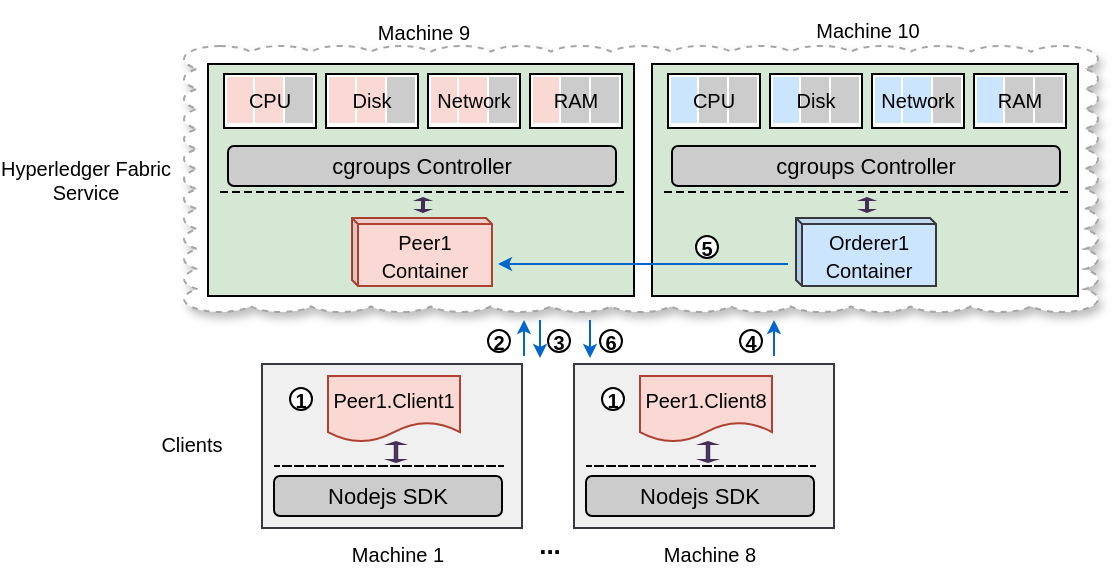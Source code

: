 <mxfile version="20.2.3" type="device"><diagram id="aW8BC6xyf7XYzy20FpQa" name="Page-1"><mxGraphModel dx="846" dy="538" grid="1" gridSize="10" guides="1" tooltips="1" connect="1" arrows="1" fold="1" page="1" pageScale="1" pageWidth="827" pageHeight="1169" math="0" shadow="0"><root><mxCell id="0"/><mxCell id="1" parent="0"/><mxCell id="XK2W6UIJSNf5Aq3qvfiF-6" value="" style="whiteSpace=wrap;html=1;shape=mxgraph.basic.cloud_rect;gradientColor=none;strokeColor=#A6A6A6;shadow=1;strokeWidth=1;perimeterSpacing=0;sketch=0;dashed=1;" parent="1" vertex="1"><mxGeometry x="267" y="328" width="457" height="133" as="geometry"/></mxCell><mxCell id="_izc5aic09UUB3uyZORW-22" value="&lt;font style=&quot;font-size: 10px;&quot;&gt;Machine 10&lt;/font&gt;" style="text;html=1;strokeColor=none;fillColor=none;align=center;verticalAlign=middle;whiteSpace=wrap;rounded=0;fontSize=10;" parent="1" vertex="1"><mxGeometry x="579" y="305" width="60" height="30" as="geometry"/></mxCell><mxCell id="_izc5aic09UUB3uyZORW-28" value="" style="rounded=0;whiteSpace=wrap;html=1;fillColor=#D5E8D4;" parent="1" vertex="1"><mxGeometry x="279" y="337" width="213" height="116" as="geometry"/></mxCell><mxCell id="_izc5aic09UUB3uyZORW-29" value="cgroups Controller" style="rounded=1;whiteSpace=wrap;html=1;fillColor=#CCCCCC;strokeColor=#000000;fontSize=11;" parent="1" vertex="1"><mxGeometry x="289" y="378" width="194" height="20" as="geometry"/></mxCell><mxCell id="_izc5aic09UUB3uyZORW-30" value="" style="endArrow=none;dashed=1;html=1;rounded=0;fontColor=#000000;shape=link;sketch=0;width=0;endSize=29;" parent="1" edge="1"><mxGeometry width="50" height="50" relative="1" as="geometry"><mxPoint x="487" y="401" as="sourcePoint"/><mxPoint x="285" y="401" as="targetPoint"/></mxGeometry></mxCell><mxCell id="_izc5aic09UUB3uyZORW-31" value="" style="html=1;shadow=0;dashed=0;align=center;verticalAlign=middle;shape=mxgraph.arrows2.twoWayArrow;dy=0.8;dx=1.0;fontColor=#ffffff;strokeColor=#432D57;fillColor=#76608a;direction=south;" parent="1" vertex="1"><mxGeometry x="384" y="404" width="5" height="7" as="geometry"/></mxCell><mxCell id="_izc5aic09UUB3uyZORW-32" value="" style="rounded=0;whiteSpace=wrap;html=1;shadow=0;labelBackgroundColor=none;fontSize=10;fontColor=#000000;strokeColor=#000000;fillColor=#FFFFFF;" parent="1" vertex="1"><mxGeometry x="287" y="342" width="46" height="27" as="geometry"/></mxCell><mxCell id="_izc5aic09UUB3uyZORW-33" value="" style="rounded=0;whiteSpace=wrap;html=1;shadow=0;fontSize=10;strokeColor=#FFFFFF;fillColor=#fad9d5;imageWidth=21;imageHeight=21;absoluteArcSize=1;" parent="1" vertex="1"><mxGeometry x="288" y="343" width="15" height="24" as="geometry"/></mxCell><mxCell id="_izc5aic09UUB3uyZORW-34" value="" style="rounded=0;whiteSpace=wrap;html=1;shadow=0;fontSize=10;strokeColor=#FFFFFF;fillColor=#fad9d5;imageWidth=21;imageHeight=21;absoluteArcSize=1;" parent="1" vertex="1"><mxGeometry x="302" y="343" width="15" height="24" as="geometry"/></mxCell><mxCell id="_izc5aic09UUB3uyZORW-35" value="" style="rounded=0;whiteSpace=wrap;html=1;shadow=0;fontSize=10;fontColor=#000000;strokeColor=#FFFFFF;fillColor=#CCCCCC;imageWidth=21;imageHeight=21;absoluteArcSize=1;" parent="1" vertex="1"><mxGeometry x="317" y="343" width="15" height="24" as="geometry"/></mxCell><mxCell id="_izc5aic09UUB3uyZORW-36" value="CPU" style="text;html=1;strokeColor=none;fillColor=none;align=center;verticalAlign=middle;whiteSpace=wrap;rounded=0;fontSize=10;" parent="1" vertex="1"><mxGeometry x="283" y="343" width="54" height="24" as="geometry"/></mxCell><mxCell id="_izc5aic09UUB3uyZORW-37" value="" style="rounded=0;whiteSpace=wrap;html=1;shadow=0;labelBackgroundColor=none;fontSize=10;fontColor=#000000;strokeColor=#000000;fillColor=#FFFFFF;" parent="1" vertex="1"><mxGeometry x="338" y="342" width="46" height="27" as="geometry"/></mxCell><mxCell id="_izc5aic09UUB3uyZORW-38" value="" style="rounded=0;whiteSpace=wrap;html=1;shadow=0;fontSize=10;strokeColor=#FFFFFF;fillColor=#fad9d5;imageWidth=21;imageHeight=21;absoluteArcSize=1;" parent="1" vertex="1"><mxGeometry x="339" y="343" width="15" height="24" as="geometry"/></mxCell><mxCell id="_izc5aic09UUB3uyZORW-39" value="" style="rounded=0;whiteSpace=wrap;html=1;shadow=0;fontSize=10;strokeColor=#FFFFFF;fillColor=#fad9d5;imageWidth=21;imageHeight=21;absoluteArcSize=1;" parent="1" vertex="1"><mxGeometry x="353" y="343" width="15" height="24" as="geometry"/></mxCell><mxCell id="_izc5aic09UUB3uyZORW-40" value="" style="rounded=0;whiteSpace=wrap;html=1;shadow=0;fontSize=10;fontColor=#000000;strokeColor=#FFFFFF;fillColor=#CCCCCC;imageWidth=21;imageHeight=21;absoluteArcSize=1;" parent="1" vertex="1"><mxGeometry x="368" y="343" width="15" height="24" as="geometry"/></mxCell><mxCell id="_izc5aic09UUB3uyZORW-41" value="Disk" style="text;html=1;strokeColor=none;fillColor=none;align=center;verticalAlign=middle;whiteSpace=wrap;rounded=0;fontSize=10;" parent="1" vertex="1"><mxGeometry x="334" y="343" width="54" height="24" as="geometry"/></mxCell><mxCell id="_izc5aic09UUB3uyZORW-42" value="" style="rounded=0;whiteSpace=wrap;html=1;shadow=0;labelBackgroundColor=none;fontSize=10;fontColor=#000000;strokeColor=#000000;fillColor=#FFFFFF;" parent="1" vertex="1"><mxGeometry x="389" y="342" width="46" height="27" as="geometry"/></mxCell><mxCell id="_izc5aic09UUB3uyZORW-43" value="" style="rounded=0;whiteSpace=wrap;html=1;shadow=0;fontSize=10;strokeColor=#FFFFFF;fillColor=#fad9d5;imageWidth=21;imageHeight=21;absoluteArcSize=1;" parent="1" vertex="1"><mxGeometry x="390" y="343" width="15" height="24" as="geometry"/></mxCell><mxCell id="_izc5aic09UUB3uyZORW-44" value="" style="rounded=0;whiteSpace=wrap;html=1;shadow=0;fontSize=10;strokeColor=#FFFFFF;fillColor=#fad9d5;imageWidth=21;imageHeight=21;absoluteArcSize=1;" parent="1" vertex="1"><mxGeometry x="404" y="343" width="15" height="24" as="geometry"/></mxCell><mxCell id="_izc5aic09UUB3uyZORW-45" value="" style="rounded=0;whiteSpace=wrap;html=1;shadow=0;fontSize=10;fontColor=#000000;strokeColor=#FFFFFF;fillColor=#CCCCCC;imageWidth=21;imageHeight=21;absoluteArcSize=1;" parent="1" vertex="1"><mxGeometry x="419" y="343" width="15" height="24" as="geometry"/></mxCell><mxCell id="_izc5aic09UUB3uyZORW-46" value="Network" style="text;html=1;strokeColor=none;fillColor=none;align=center;verticalAlign=middle;whiteSpace=wrap;rounded=0;fontSize=10;" parent="1" vertex="1"><mxGeometry x="385" y="343" width="54" height="24" as="geometry"/></mxCell><mxCell id="_izc5aic09UUB3uyZORW-47" value="&lt;font style=&quot;font-size: 10px;&quot;&gt;Peer1&lt;br style=&quot;&quot;&gt;Container&lt;/font&gt;" style="shape=cube;whiteSpace=wrap;html=1;boundedLbl=1;backgroundOutline=1;darkOpacity=0.05;darkOpacity2=0.1;shadow=0;size=3;fontSize=11;fillColor=#fad9d5;strokeColor=#ae4132;" parent="1" vertex="1"><mxGeometry x="351" y="414" width="70" height="34" as="geometry"/></mxCell><mxCell id="_izc5aic09UUB3uyZORW-48" value="&lt;font style=&quot;font-size: 10px;&quot;&gt;Machine 9&lt;/font&gt;" style="text;html=1;strokeColor=none;fillColor=none;align=center;verticalAlign=middle;whiteSpace=wrap;rounded=0;fontSize=10;" parent="1" vertex="1"><mxGeometry x="357" y="306" width="60" height="30" as="geometry"/></mxCell><mxCell id="_izc5aic09UUB3uyZORW-52" value="&lt;font style=&quot;font-size: 10px;&quot;&gt;Hyperledger&amp;nbsp;Fabric&lt;br&gt;Service&lt;br&gt;&lt;/font&gt;" style="text;html=1;strokeColor=none;fillColor=none;align=center;verticalAlign=middle;whiteSpace=wrap;rounded=0;fontSize=8;" parent="1" vertex="1"><mxGeometry x="188" y="380" width="60" height="30" as="geometry"/></mxCell><mxCell id="_izc5aic09UUB3uyZORW-53" value="" style="rounded=0;whiteSpace=wrap;html=1;fillColor=#F0F0F0;strokeColor=#36393d;" parent="1" vertex="1"><mxGeometry x="462" y="487" width="130" height="82" as="geometry"/></mxCell><mxCell id="_izc5aic09UUB3uyZORW-54" value="Nodejs SDK" style="rounded=1;whiteSpace=wrap;html=1;fontSize=11;fillColor=#CCCCCC;strokeColor=#000000;" parent="1" vertex="1"><mxGeometry x="468" y="543" width="114" height="20" as="geometry"/></mxCell><mxCell id="_izc5aic09UUB3uyZORW-55" value="" style="endArrow=none;dashed=1;html=1;rounded=0;fontColor=#000000;shape=link;sketch=0;width=0;" parent="1" edge="1"><mxGeometry width="50" height="50" relative="1" as="geometry"><mxPoint x="583" y="538.0" as="sourcePoint"/><mxPoint x="468.0" y="538.0" as="targetPoint"/></mxGeometry></mxCell><mxCell id="_izc5aic09UUB3uyZORW-56" value="" style="html=1;shadow=0;dashed=0;align=center;verticalAlign=middle;shape=mxgraph.arrows2.twoWayArrow;dy=0.8;dx=1.0;fontColor=#ffffff;strokeColor=#432D57;fillColor=#76608a;direction=south;" parent="1" vertex="1"><mxGeometry x="526" y="526" width="6" height="10" as="geometry"/></mxCell><mxCell id="_izc5aic09UUB3uyZORW-57" value="&lt;font style=&quot;font-size: 10px;&quot;&gt;Peer1.Client8&lt;/font&gt;" style="shape=document;whiteSpace=wrap;html=1;boundedLbl=1;fillColor=#fad9d5;strokeColor=#ae4132;" parent="1" vertex="1"><mxGeometry x="495" y="493" width="66" height="33" as="geometry"/></mxCell><mxCell id="_izc5aic09UUB3uyZORW-58" value="&lt;font style=&quot;font-size: 10px;&quot;&gt;Machine 8&lt;/font&gt;" style="text;html=1;strokeColor=none;fillColor=none;align=center;verticalAlign=middle;whiteSpace=wrap;rounded=0;fontSize=10;" parent="1" vertex="1"><mxGeometry x="500" y="567" width="60" height="30" as="geometry"/></mxCell><mxCell id="_izc5aic09UUB3uyZORW-59" value="1" style="ellipse;whiteSpace=wrap;html=1;aspect=fixed;fontSize=10;strokeColor=#000000;fillColor=#FFFFFF;fontStyle=1" parent="1" vertex="1"><mxGeometry x="476" y="499" width="11" height="11" as="geometry"/></mxCell><mxCell id="_izc5aic09UUB3uyZORW-60" value="" style="rounded=0;whiteSpace=wrap;html=1;fillColor=#F0F0F0;strokeColor=#36393d;" parent="1" vertex="1"><mxGeometry x="306" y="487" width="130" height="82" as="geometry"/></mxCell><mxCell id="_izc5aic09UUB3uyZORW-61" value="Nodejs SDK" style="rounded=1;whiteSpace=wrap;html=1;fontSize=11;fillColor=#CCCCCC;strokeColor=#000000;" parent="1" vertex="1"><mxGeometry x="312" y="543" width="114" height="20" as="geometry"/></mxCell><mxCell id="_izc5aic09UUB3uyZORW-62" value="" style="endArrow=none;dashed=1;html=1;rounded=0;fontColor=#000000;shape=link;sketch=0;width=0;" parent="1" edge="1"><mxGeometry width="50" height="50" relative="1" as="geometry"><mxPoint x="427.0" y="538.0" as="sourcePoint"/><mxPoint x="312.0" y="538.0" as="targetPoint"/></mxGeometry></mxCell><mxCell id="_izc5aic09UUB3uyZORW-63" value="" style="html=1;shadow=0;dashed=0;align=center;verticalAlign=middle;shape=mxgraph.arrows2.twoWayArrow;dy=0.8;dx=1.0;fontColor=#ffffff;strokeColor=#432D57;fillColor=#76608a;direction=south;" parent="1" vertex="1"><mxGeometry x="370" y="526" width="6" height="10" as="geometry"/></mxCell><mxCell id="_izc5aic09UUB3uyZORW-64" value="&lt;font style=&quot;font-size: 10px;&quot;&gt;Peer1.Client1&lt;/font&gt;" style="shape=document;whiteSpace=wrap;html=1;boundedLbl=1;fillColor=#fad9d5;strokeColor=#ae4132;" parent="1" vertex="1"><mxGeometry x="339" y="493" width="66" height="33" as="geometry"/></mxCell><mxCell id="_izc5aic09UUB3uyZORW-65" value="&lt;font style=&quot;font-size: 10px;&quot;&gt;Machine 1&lt;/font&gt;" style="text;html=1;strokeColor=none;fillColor=none;align=center;verticalAlign=middle;whiteSpace=wrap;rounded=0;fontSize=10;" parent="1" vertex="1"><mxGeometry x="344" y="567" width="60" height="30" as="geometry"/></mxCell><mxCell id="_izc5aic09UUB3uyZORW-66" value="1" style="ellipse;whiteSpace=wrap;html=1;aspect=fixed;fontSize=10;strokeColor=#000000;fillColor=#FFFFFF;fontStyle=1" parent="1" vertex="1"><mxGeometry x="320" y="499" width="11" height="11" as="geometry"/></mxCell><mxCell id="_izc5aic09UUB3uyZORW-67" value="&lt;b&gt;&lt;font style=&quot;font-size: 13px;&quot;&gt;...&lt;/font&gt;&lt;/b&gt;" style="text;html=1;strokeColor=none;fillColor=none;align=center;verticalAlign=middle;whiteSpace=wrap;rounded=0;fontSize=10;" parent="1" vertex="1"><mxGeometry x="420" y="562" width="60" height="30" as="geometry"/></mxCell><mxCell id="_izc5aic09UUB3uyZORW-68" value="&lt;span style=&quot;font-size: 10px;&quot;&gt;Clients&lt;/span&gt;" style="text;html=1;strokeColor=none;fillColor=none;align=center;verticalAlign=middle;whiteSpace=wrap;rounded=0;fontSize=8;" parent="1" vertex="1"><mxGeometry x="241" y="512" width="60" height="30" as="geometry"/></mxCell><mxCell id="_izc5aic09UUB3uyZORW-69" value="" style="endArrow=classic;html=1;rounded=0;fontSize=10;strokeColor=#0066CC;endSize=4;startSize=4;" parent="1" edge="1"><mxGeometry width="50" height="50" relative="1" as="geometry"><mxPoint x="562" y="483" as="sourcePoint"/><mxPoint x="562" y="465.0" as="targetPoint"/></mxGeometry></mxCell><mxCell id="_izc5aic09UUB3uyZORW-70" value="4" style="ellipse;whiteSpace=wrap;html=1;aspect=fixed;fontSize=10;strokeColor=#000000;fillColor=#FFFFFF;fontStyle=1" parent="1" vertex="1"><mxGeometry x="545" y="470" width="11" height="11" as="geometry"/></mxCell><mxCell id="_izc5aic09UUB3uyZORW-71" value="" style="endArrow=classic;html=1;rounded=0;fontSize=10;strokeColor=#0066CC;endSize=4;startSize=4;" parent="1" edge="1"><mxGeometry width="50" height="50" relative="1" as="geometry"><mxPoint x="437.0" y="483" as="sourcePoint"/><mxPoint x="437.0" y="465.0" as="targetPoint"/></mxGeometry></mxCell><mxCell id="_izc5aic09UUB3uyZORW-72" value="" style="endArrow=classic;html=1;rounded=0;fontSize=10;strokeColor=#0066CC;endSize=4;startSize=4;jumpSize=6;" parent="1" edge="1"><mxGeometry width="50" height="50" relative="1" as="geometry"><mxPoint x="445.0" y="465.0" as="sourcePoint"/><mxPoint x="445.0" y="484" as="targetPoint"/></mxGeometry></mxCell><mxCell id="_izc5aic09UUB3uyZORW-73" value="" style="endArrow=classic;html=1;rounded=0;fontSize=10;strokeColor=#0066CC;endSize=4;startSize=4;jumpSize=6;" parent="1" edge="1"><mxGeometry width="50" height="50" relative="1" as="geometry"><mxPoint x="470.0" y="465.0" as="sourcePoint"/><mxPoint x="470.0" y="484" as="targetPoint"/></mxGeometry></mxCell><mxCell id="_izc5aic09UUB3uyZORW-74" value="2" style="ellipse;whiteSpace=wrap;html=1;aspect=fixed;fontSize=10;strokeColor=#000000;fillColor=#FFFFFF;fontStyle=1" parent="1" vertex="1"><mxGeometry x="419" y="470" width="11" height="11" as="geometry"/></mxCell><mxCell id="_izc5aic09UUB3uyZORW-75" value="3" style="ellipse;whiteSpace=wrap;html=1;aspect=fixed;fontSize=10;strokeColor=#000000;fillColor=#FFFFFF;fontStyle=1" parent="1" vertex="1"><mxGeometry x="449" y="470" width="11" height="11" as="geometry"/></mxCell><mxCell id="_izc5aic09UUB3uyZORW-76" value="6" style="ellipse;whiteSpace=wrap;html=1;aspect=fixed;fontSize=10;strokeColor=#000000;fillColor=#FFFFFF;fontStyle=1" parent="1" vertex="1"><mxGeometry x="475" y="470" width="11" height="11" as="geometry"/></mxCell><mxCell id="ahnX-Xyx6NTxRVOsWMf1-1" value="" style="rounded=0;whiteSpace=wrap;html=1;shadow=0;labelBackgroundColor=none;fontSize=10;fontColor=#000000;strokeColor=#000000;fillColor=#FFFFFF;" vertex="1" parent="1"><mxGeometry x="440" y="342" width="46" height="27" as="geometry"/></mxCell><mxCell id="ahnX-Xyx6NTxRVOsWMf1-2" value="" style="rounded=0;whiteSpace=wrap;html=1;shadow=0;fontSize=10;strokeColor=#FFFFFF;fillColor=#fad9d5;imageWidth=21;imageHeight=21;absoluteArcSize=1;" vertex="1" parent="1"><mxGeometry x="441" y="343" width="15" height="24" as="geometry"/></mxCell><mxCell id="ahnX-Xyx6NTxRVOsWMf1-3" value="" style="rounded=0;whiteSpace=wrap;html=1;shadow=0;fontSize=10;strokeColor=#FFFFFF;fillColor=#CCCCCC;imageWidth=21;imageHeight=21;absoluteArcSize=1;" vertex="1" parent="1"><mxGeometry x="455" y="343" width="15" height="24" as="geometry"/></mxCell><mxCell id="ahnX-Xyx6NTxRVOsWMf1-4" value="" style="rounded=0;whiteSpace=wrap;html=1;shadow=0;fontSize=10;fontColor=#000000;strokeColor=#FFFFFF;fillColor=#CCCCCC;imageWidth=21;imageHeight=21;absoluteArcSize=1;" vertex="1" parent="1"><mxGeometry x="470" y="343" width="15" height="24" as="geometry"/></mxCell><mxCell id="ahnX-Xyx6NTxRVOsWMf1-5" value="RAM" style="text;html=1;strokeColor=none;fillColor=none;align=center;verticalAlign=middle;whiteSpace=wrap;rounded=0;fontSize=10;" vertex="1" parent="1"><mxGeometry x="436" y="343" width="54" height="24" as="geometry"/></mxCell><mxCell id="ahnX-Xyx6NTxRVOsWMf1-6" value="" style="rounded=0;whiteSpace=wrap;html=1;fillColor=#D5E8D4;" vertex="1" parent="1"><mxGeometry x="501" y="337" width="213" height="116" as="geometry"/></mxCell><mxCell id="ahnX-Xyx6NTxRVOsWMf1-7" value="cgroups Controller" style="rounded=1;whiteSpace=wrap;html=1;fillColor=#CCCCCC;strokeColor=#000000;fontSize=11;" vertex="1" parent="1"><mxGeometry x="511" y="378" width="194" height="20" as="geometry"/></mxCell><mxCell id="ahnX-Xyx6NTxRVOsWMf1-8" value="" style="endArrow=none;dashed=1;html=1;rounded=0;fontColor=#000000;shape=link;sketch=0;width=0;endSize=29;" edge="1" parent="1"><mxGeometry width="50" height="50" relative="1" as="geometry"><mxPoint x="709" y="401" as="sourcePoint"/><mxPoint x="507" y="401" as="targetPoint"/></mxGeometry></mxCell><mxCell id="ahnX-Xyx6NTxRVOsWMf1-9" value="" style="html=1;shadow=0;dashed=0;align=center;verticalAlign=middle;shape=mxgraph.arrows2.twoWayArrow;dy=0.8;dx=1.0;fontColor=#ffffff;strokeColor=#432D57;fillColor=#76608a;direction=south;" vertex="1" parent="1"><mxGeometry x="606" y="404" width="5" height="7" as="geometry"/></mxCell><mxCell id="ahnX-Xyx6NTxRVOsWMf1-10" value="" style="rounded=0;whiteSpace=wrap;html=1;shadow=0;labelBackgroundColor=none;fontSize=10;fontColor=#000000;strokeColor=#000000;fillColor=#FFFFFF;" vertex="1" parent="1"><mxGeometry x="509" y="342" width="46" height="27" as="geometry"/></mxCell><mxCell id="ahnX-Xyx6NTxRVOsWMf1-11" value="" style="rounded=0;whiteSpace=wrap;html=1;shadow=0;fontSize=10;strokeColor=#FFFFFF;fillColor=#CCE5FF;imageWidth=21;imageHeight=21;absoluteArcSize=1;" vertex="1" parent="1"><mxGeometry x="510" y="343" width="15" height="24" as="geometry"/></mxCell><mxCell id="ahnX-Xyx6NTxRVOsWMf1-12" value="" style="rounded=0;whiteSpace=wrap;html=1;shadow=0;fontSize=10;strokeColor=#FFFFFF;fillColor=#CCCCCC;imageWidth=21;imageHeight=21;absoluteArcSize=1;" vertex="1" parent="1"><mxGeometry x="524" y="343" width="15" height="24" as="geometry"/></mxCell><mxCell id="ahnX-Xyx6NTxRVOsWMf1-13" value="" style="rounded=0;whiteSpace=wrap;html=1;shadow=0;fontSize=10;fontColor=#000000;strokeColor=#FFFFFF;fillColor=#CCCCCC;imageWidth=21;imageHeight=21;absoluteArcSize=1;" vertex="1" parent="1"><mxGeometry x="539" y="343" width="15" height="24" as="geometry"/></mxCell><mxCell id="ahnX-Xyx6NTxRVOsWMf1-14" value="CPU" style="text;html=1;strokeColor=none;fillColor=none;align=center;verticalAlign=middle;whiteSpace=wrap;rounded=0;fontSize=10;" vertex="1" parent="1"><mxGeometry x="505" y="343" width="54" height="24" as="geometry"/></mxCell><mxCell id="ahnX-Xyx6NTxRVOsWMf1-15" value="" style="rounded=0;whiteSpace=wrap;html=1;shadow=0;labelBackgroundColor=none;fontSize=10;fontColor=#000000;strokeColor=#000000;fillColor=#FFFFFF;" vertex="1" parent="1"><mxGeometry x="560" y="342" width="46" height="27" as="geometry"/></mxCell><mxCell id="ahnX-Xyx6NTxRVOsWMf1-16" value="" style="rounded=0;whiteSpace=wrap;html=1;shadow=0;fontSize=10;strokeColor=#FFFFFF;fillColor=#CCE5FF;imageWidth=21;imageHeight=21;absoluteArcSize=1;" vertex="1" parent="1"><mxGeometry x="561" y="343" width="15" height="24" as="geometry"/></mxCell><mxCell id="ahnX-Xyx6NTxRVOsWMf1-17" value="" style="rounded=0;whiteSpace=wrap;html=1;shadow=0;fontSize=10;strokeColor=#FFFFFF;fillColor=#CCCCCC;imageWidth=21;imageHeight=21;absoluteArcSize=1;" vertex="1" parent="1"><mxGeometry x="575" y="343" width="15" height="24" as="geometry"/></mxCell><mxCell id="ahnX-Xyx6NTxRVOsWMf1-18" value="" style="rounded=0;whiteSpace=wrap;html=1;shadow=0;fontSize=10;fontColor=#000000;strokeColor=#FFFFFF;fillColor=#CCCCCC;imageWidth=21;imageHeight=21;absoluteArcSize=1;" vertex="1" parent="1"><mxGeometry x="590" y="343" width="15" height="24" as="geometry"/></mxCell><mxCell id="ahnX-Xyx6NTxRVOsWMf1-19" value="Disk" style="text;html=1;strokeColor=none;fillColor=none;align=center;verticalAlign=middle;whiteSpace=wrap;rounded=0;fontSize=10;" vertex="1" parent="1"><mxGeometry x="556" y="343" width="54" height="24" as="geometry"/></mxCell><mxCell id="ahnX-Xyx6NTxRVOsWMf1-20" value="" style="rounded=0;whiteSpace=wrap;html=1;shadow=0;labelBackgroundColor=none;fontSize=10;fontColor=#000000;strokeColor=#000000;fillColor=#FFFFFF;" vertex="1" parent="1"><mxGeometry x="611" y="342" width="46" height="27" as="geometry"/></mxCell><mxCell id="ahnX-Xyx6NTxRVOsWMf1-21" value="" style="rounded=0;whiteSpace=wrap;html=1;shadow=0;fontSize=10;strokeColor=#FFFFFF;fillColor=#CCE5FF;imageWidth=21;imageHeight=21;absoluteArcSize=1;" vertex="1" parent="1"><mxGeometry x="612" y="343" width="15" height="24" as="geometry"/></mxCell><mxCell id="ahnX-Xyx6NTxRVOsWMf1-22" value="" style="rounded=0;whiteSpace=wrap;html=1;shadow=0;fontSize=10;strokeColor=#FFFFFF;fillColor=#CCE5FF;imageWidth=21;imageHeight=21;absoluteArcSize=1;" vertex="1" parent="1"><mxGeometry x="626" y="343" width="15" height="24" as="geometry"/></mxCell><mxCell id="ahnX-Xyx6NTxRVOsWMf1-23" value="" style="rounded=0;whiteSpace=wrap;html=1;shadow=0;fontSize=10;fontColor=#000000;strokeColor=#FFFFFF;fillColor=#CCCCCC;imageWidth=21;imageHeight=21;absoluteArcSize=1;" vertex="1" parent="1"><mxGeometry x="641" y="343" width="15" height="24" as="geometry"/></mxCell><mxCell id="ahnX-Xyx6NTxRVOsWMf1-24" value="Network" style="text;html=1;strokeColor=none;fillColor=none;align=center;verticalAlign=middle;whiteSpace=wrap;rounded=0;fontSize=10;" vertex="1" parent="1"><mxGeometry x="607" y="343" width="54" height="24" as="geometry"/></mxCell><mxCell id="ahnX-Xyx6NTxRVOsWMf1-25" value="&lt;font style=&quot;font-size: 10px;&quot;&gt;Orderer1&lt;br style=&quot;&quot;&gt;Container&lt;/font&gt;" style="shape=cube;whiteSpace=wrap;html=1;boundedLbl=1;backgroundOutline=1;darkOpacity=0.05;darkOpacity2=0.1;shadow=0;size=3;fontSize=11;fillColor=#cce5ff;strokeColor=#36393d;" vertex="1" parent="1"><mxGeometry x="573" y="414" width="70" height="34" as="geometry"/></mxCell><mxCell id="ahnX-Xyx6NTxRVOsWMf1-26" value="" style="rounded=0;whiteSpace=wrap;html=1;shadow=0;labelBackgroundColor=none;fontSize=10;fontColor=#000000;strokeColor=#000000;fillColor=#FFFFFF;" vertex="1" parent="1"><mxGeometry x="662" y="342" width="46" height="27" as="geometry"/></mxCell><mxCell id="ahnX-Xyx6NTxRVOsWMf1-27" value="" style="rounded=0;whiteSpace=wrap;html=1;shadow=0;fontSize=10;strokeColor=#FFFFFF;fillColor=#CCE5FF;imageWidth=21;imageHeight=21;absoluteArcSize=1;" vertex="1" parent="1"><mxGeometry x="663" y="343" width="15" height="24" as="geometry"/></mxCell><mxCell id="ahnX-Xyx6NTxRVOsWMf1-28" value="" style="rounded=0;whiteSpace=wrap;html=1;shadow=0;fontSize=10;strokeColor=#FFFFFF;fillColor=#CCCCCC;imageWidth=21;imageHeight=21;absoluteArcSize=1;" vertex="1" parent="1"><mxGeometry x="677" y="343" width="15" height="24" as="geometry"/></mxCell><mxCell id="ahnX-Xyx6NTxRVOsWMf1-29" value="" style="rounded=0;whiteSpace=wrap;html=1;shadow=0;fontSize=10;fontColor=#000000;strokeColor=#FFFFFF;fillColor=#CCCCCC;imageWidth=21;imageHeight=21;absoluteArcSize=1;" vertex="1" parent="1"><mxGeometry x="692" y="343" width="15" height="24" as="geometry"/></mxCell><mxCell id="ahnX-Xyx6NTxRVOsWMf1-30" value="RAM" style="text;html=1;strokeColor=none;fillColor=none;align=center;verticalAlign=middle;whiteSpace=wrap;rounded=0;fontSize=10;" vertex="1" parent="1"><mxGeometry x="658" y="343" width="54" height="24" as="geometry"/></mxCell><mxCell id="_izc5aic09UUB3uyZORW-50" value="" style="endArrow=classic;html=1;rounded=0;fontSize=10;strokeColor=#0066CC;endSize=4;startSize=4;jumpSize=6;" parent="1" edge="1"><mxGeometry width="50" height="50" relative="1" as="geometry"><mxPoint x="569" y="437" as="sourcePoint"/><mxPoint x="424" y="437.0" as="targetPoint"/></mxGeometry></mxCell><mxCell id="_izc5aic09UUB3uyZORW-51" value="5" style="ellipse;whiteSpace=wrap;html=1;aspect=fixed;fontSize=10;strokeColor=#000000;fillColor=#FFFFFF;fontStyle=1" parent="1" vertex="1"><mxGeometry x="523" y="423" width="11" height="11" as="geometry"/></mxCell></root></mxGraphModel></diagram></mxfile>